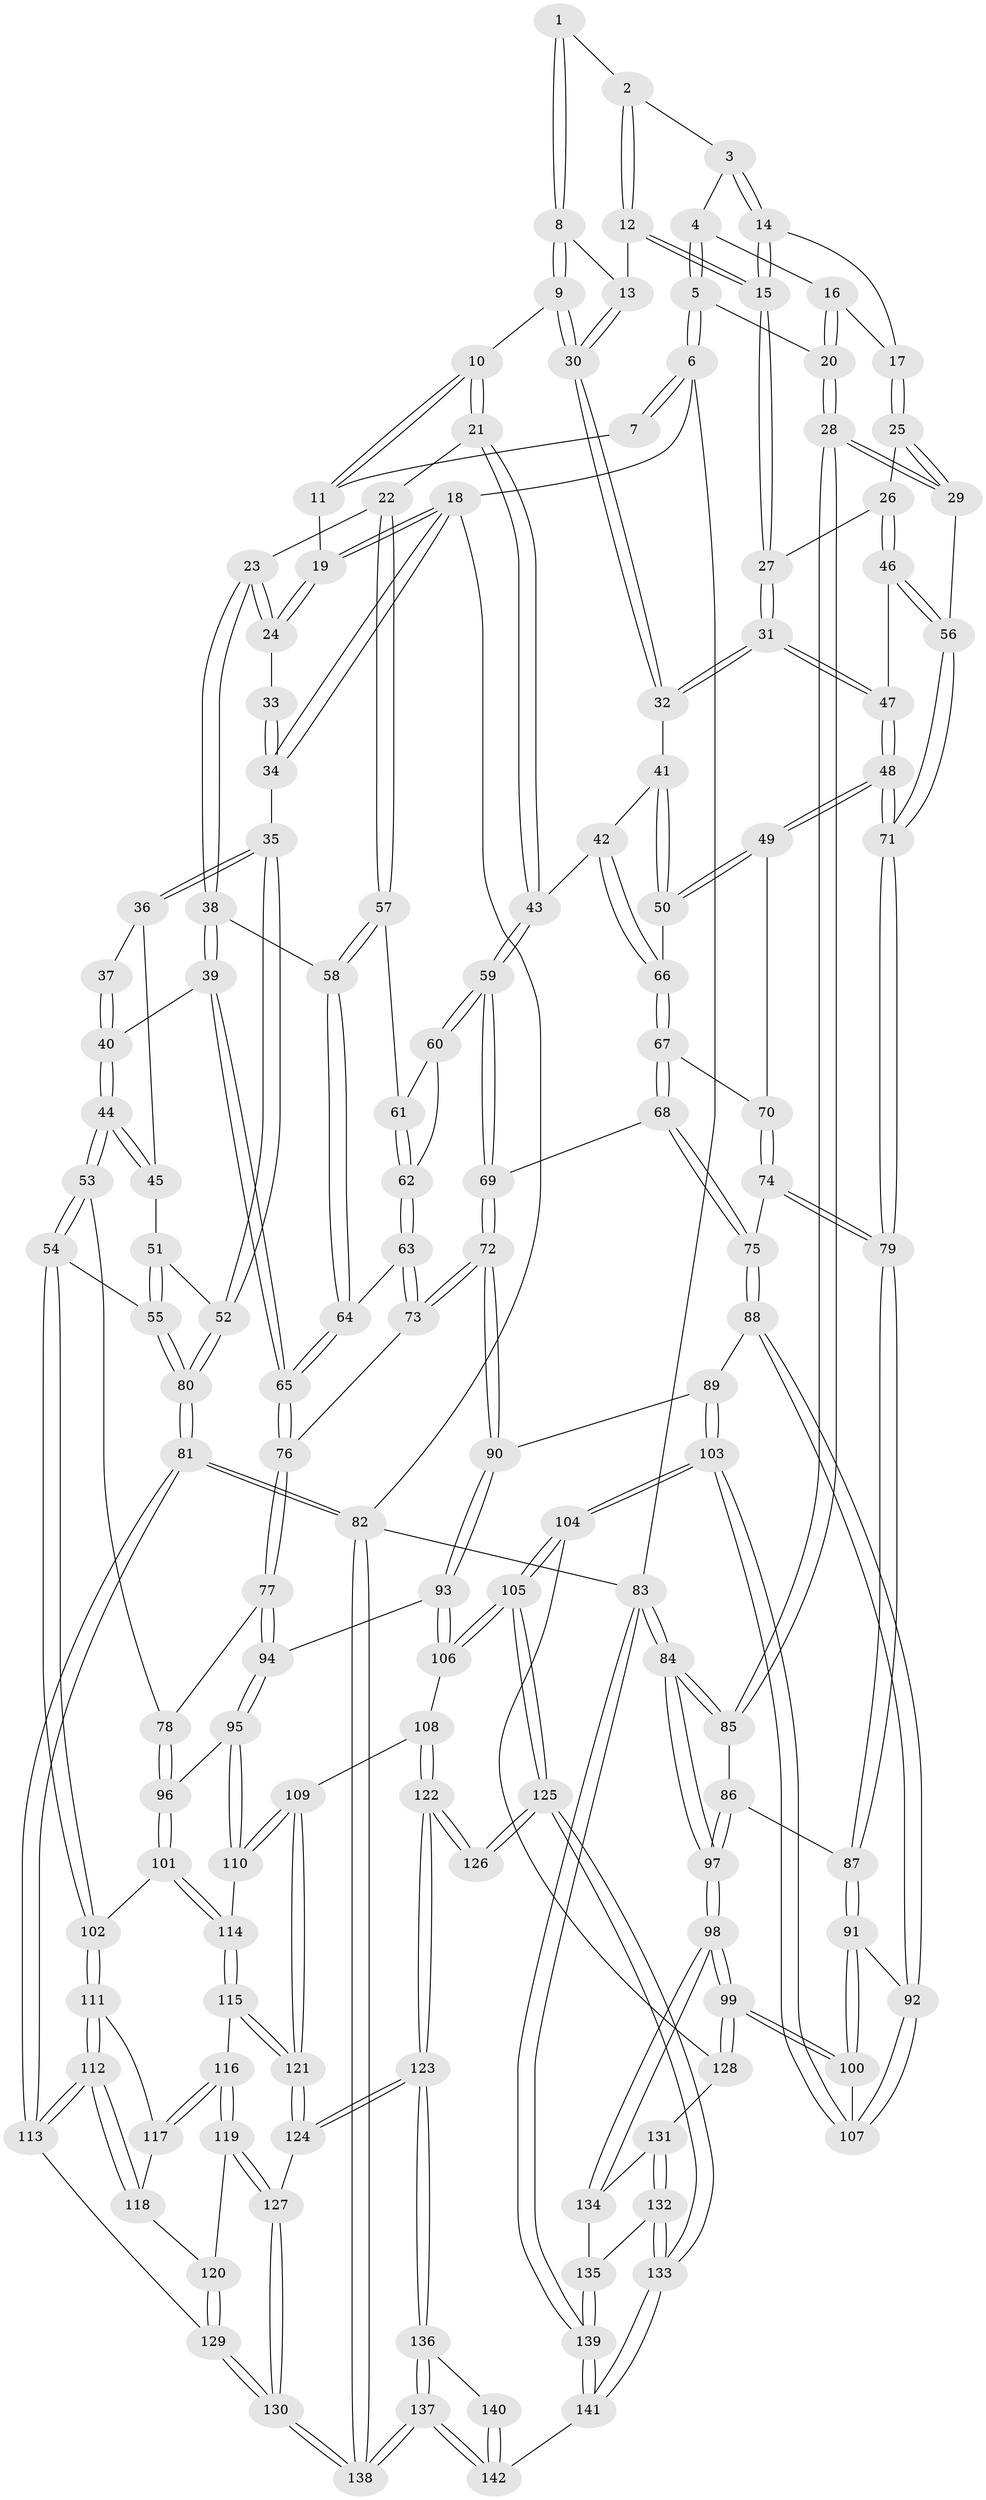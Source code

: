 // Generated by graph-tools (version 1.1) at 2025/11/02/27/25 16:11:54]
// undirected, 142 vertices, 352 edges
graph export_dot {
graph [start="1"]
  node [color=gray90,style=filled];
  1 [pos="+0.7809347129568032+0"];
  2 [pos="+0.9117848950830647+0.052603215920633925"];
  3 [pos="+0.9457502336985586+0.061776800139365165"];
  4 [pos="+0.963229910573025+0.056162125345786525"];
  5 [pos="+1+0"];
  6 [pos="+1+0"];
  7 [pos="+0.7453356381316145+0"];
  8 [pos="+0.7751355404475607+0"];
  9 [pos="+0.6666453179904154+0.13968062461218328"];
  10 [pos="+0.6180330694284663+0.13521225435665876"];
  11 [pos="+0.45556755259661175+0"];
  12 [pos="+0.8312935102567508+0.132148461386793"];
  13 [pos="+0.8218307946145583+0.12884540605657777"];
  14 [pos="+0.9227716557434444+0.1275018046462111"];
  15 [pos="+0.8712338198447522+0.16323403379115012"];
  16 [pos="+0.9645707270325029+0.14561247844606465"];
  17 [pos="+0.9577815064686552+0.1480874065702242"];
  18 [pos="+0+0"];
  19 [pos="+0.35106121780611343+0"];
  20 [pos="+1+0.05739989547567203"];
  21 [pos="+0.5556956415663996+0.22078741369993343"];
  22 [pos="+0.5309027284609972+0.22449735356789338"];
  23 [pos="+0.343693024071632+0.14487598973210378"];
  24 [pos="+0.3241132282220298+0.01608597635631736"];
  25 [pos="+0.9528240446742746+0.23408186040267256"];
  26 [pos="+0.887151325652871+0.20876664777958256"];
  27 [pos="+0.8854634421894046+0.2071185692460065"];
  28 [pos="+1+0.36113812156928793"];
  29 [pos="+1+0.323025137543659"];
  30 [pos="+0.7309805427345365+0.18953958518318445"];
  31 [pos="+0.7935994395520838+0.24679246693504703"];
  32 [pos="+0.7336460531432448+0.20422009574383743"];
  33 [pos="+0.13351647430440927+0.1319874350449782"];
  34 [pos="+0+0"];
  35 [pos="+0+0"];
  36 [pos="+0.07681338217252248+0.2114843879311794"];
  37 [pos="+0.11974457359471621+0.17717587312611863"];
  38 [pos="+0.32249537002961765+0.20460634399305103"];
  39 [pos="+0.28007989213697376+0.2802874358451635"];
  40 [pos="+0.261952826637315+0.2902479220555359"];
  41 [pos="+0.722733444014231+0.2259156935143751"];
  42 [pos="+0.6303718540191049+0.30514586670098165"];
  43 [pos="+0.6210999777588152+0.3027816826999753"];
  44 [pos="+0.20416565512485144+0.34197809883750035"];
  45 [pos="+0.0808074961115775+0.24330433015024458"];
  46 [pos="+0.8535527388194494+0.31439452297013387"];
  47 [pos="+0.8163893971983149+0.33050943551212125"];
  48 [pos="+0.792224842087792+0.3706332851320001"];
  49 [pos="+0.788247493722063+0.3687095989630875"];
  50 [pos="+0.7412687415301408+0.33753530418509453"];
  51 [pos="+0.05991284401890349+0.2644467317854629"];
  52 [pos="+0+0.18773426932535486"];
  53 [pos="+0.12876218511172996+0.4826055582794755"];
  54 [pos="+0.04999389440568349+0.5064327601856856"];
  55 [pos="+0+0.48631378788837043"];
  56 [pos="+1+0.3309720851978466"];
  57 [pos="+0.49304177756933315+0.31010496083762357"];
  58 [pos="+0.46424580428710716+0.32248259851095534"];
  59 [pos="+0.5627516582841317+0.371470840059566"];
  60 [pos="+0.539534442069162+0.36356122640614114"];
  61 [pos="+0.4959875602542701+0.31414192009862724"];
  62 [pos="+0.4885393373437821+0.390859093463485"];
  63 [pos="+0.4770121743314717+0.39948109390568487"];
  64 [pos="+0.4444512986213991+0.353223208662896"];
  65 [pos="+0.36535383163695273+0.3719523606299759"];
  66 [pos="+0.653052100268728+0.32800305210757114"];
  67 [pos="+0.6543489284931931+0.3428704955727865"];
  68 [pos="+0.5859837588966383+0.4561791781327104"];
  69 [pos="+0.5784299119941945+0.45495260801111975"];
  70 [pos="+0.670521363949567+0.39283529842757586"];
  71 [pos="+0.8048238643523286+0.42906276503275176"];
  72 [pos="+0.4952645255565906+0.5010650315947013"];
  73 [pos="+0.4718984297798756+0.48517830470930495"];
  74 [pos="+0.6657427060553512+0.46792755879542464"];
  75 [pos="+0.6465147036581523+0.4757496716689906"];
  76 [pos="+0.3848622057059566+0.46998231702820814"];
  77 [pos="+0.30204039400289423+0.53232600203358"];
  78 [pos="+0.20711096894354922+0.5212058622455651"];
  79 [pos="+0.8025596512745327+0.4740209695652858"];
  80 [pos="+0+0.48130377400553526"];
  81 [pos="+0+0.9077648131918555"];
  82 [pos="+0+1"];
  83 [pos="+1+1"];
  84 [pos="+1+1"];
  85 [pos="+1+0.432078015669098"];
  86 [pos="+0.8477220821033152+0.5309946038799248"];
  87 [pos="+0.836676890544513+0.5291453903474218"];
  88 [pos="+0.643244122538902+0.563394719116488"];
  89 [pos="+0.5446853332944261+0.5974422264809869"];
  90 [pos="+0.5036583332706404+0.573269285062108"];
  91 [pos="+0.8041811215111483+0.5727585295916596"];
  92 [pos="+0.6945452498463716+0.6156051822665728"];
  93 [pos="+0.45693403887663137+0.6173961010423793"];
  94 [pos="+0.34361905262013637+0.5959545802604546"];
  95 [pos="+0.3300895693958793+0.6955028386878375"];
  96 [pos="+0.24211087388964753+0.6799380112005241"];
  97 [pos="+1+0.9564787860490843"];
  98 [pos="+1+0.9413072403417057"];
  99 [pos="+0.9441860307057031+0.8613394252686867"];
  100 [pos="+0.8071117127246308+0.6872455501721813"];
  101 [pos="+0.20458471005562373+0.721677118009321"];
  102 [pos="+0.0935476280582122+0.6787982679446198"];
  103 [pos="+0.6266015933001275+0.7649517610482194"];
  104 [pos="+0.6240723712058037+0.774107500134133"];
  105 [pos="+0.5881201110019173+0.791745016445202"];
  106 [pos="+0.44478141759673934+0.7401289799307811"];
  107 [pos="+0.6395982233584022+0.7487061406412376"];
  108 [pos="+0.387636188409519+0.7590998419549247"];
  109 [pos="+0.36503160745257807+0.7463319322134572"];
  110 [pos="+0.35562856073916144+0.7384269912399735"];
  111 [pos="+0.08268612207925836+0.7138405081598377"];
  112 [pos="+0+0.829577323528818"];
  113 [pos="+0+0.847504201993035"];
  114 [pos="+0.21641240941406392+0.7729244721028427"];
  115 [pos="+0.2101230992047327+0.7985753977865324"];
  116 [pos="+0.14341772551220217+0.7969686913720709"];
  117 [pos="+0.1303881938666855+0.7901224893111746"];
  118 [pos="+0.10363259618262628+0.811035861961728"];
  119 [pos="+0.12174394029938343+0.8731062125816849"];
  120 [pos="+0.10883105104197159+0.8749999526557991"];
  121 [pos="+0.22906873444686482+0.8470593650328377"];
  122 [pos="+0.37005826022830485+0.8676600170506668"];
  123 [pos="+0.3218478327905239+0.9273055546285751"];
  124 [pos="+0.23390709920132133+0.8789800988790315"];
  125 [pos="+0.5411029513401306+0.894447590850179"];
  126 [pos="+0.5223665393960499+0.8972859632913619"];
  127 [pos="+0.20098794222569166+0.8952688515272903"];
  128 [pos="+0.6545021977224494+0.7957069256538415"];
  129 [pos="+0.06647634221630422+0.8911291446622226"];
  130 [pos="+0.1276760413205724+1"];
  131 [pos="+0.6771123073943632+0.8719576132330227"];
  132 [pos="+0.6712592629004424+0.9602180669633766"];
  133 [pos="+0.5872188063617684+1"];
  134 [pos="+0.7349570849193267+0.9264312176034694"];
  135 [pos="+0.7076863420314774+0.9575731198404691"];
  136 [pos="+0.3256365036144706+0.9456012204156422"];
  137 [pos="+0.30441667002367584+1"];
  138 [pos="+0.09895832306611511+1"];
  139 [pos="+1+1"];
  140 [pos="+0.4453288333388796+0.9551277553007448"];
  141 [pos="+0.5793201195949124+1"];
  142 [pos="+0.518199226132025+1"];
  1 -- 2;
  1 -- 8;
  1 -- 8;
  2 -- 3;
  2 -- 12;
  2 -- 12;
  3 -- 4;
  3 -- 14;
  3 -- 14;
  4 -- 5;
  4 -- 5;
  4 -- 16;
  5 -- 6;
  5 -- 6;
  5 -- 20;
  6 -- 7;
  6 -- 7;
  6 -- 18;
  6 -- 83;
  7 -- 11;
  8 -- 9;
  8 -- 9;
  8 -- 13;
  9 -- 10;
  9 -- 30;
  9 -- 30;
  10 -- 11;
  10 -- 11;
  10 -- 21;
  10 -- 21;
  11 -- 19;
  12 -- 13;
  12 -- 15;
  12 -- 15;
  13 -- 30;
  13 -- 30;
  14 -- 15;
  14 -- 15;
  14 -- 17;
  15 -- 27;
  15 -- 27;
  16 -- 17;
  16 -- 20;
  16 -- 20;
  17 -- 25;
  17 -- 25;
  18 -- 19;
  18 -- 19;
  18 -- 34;
  18 -- 34;
  18 -- 82;
  19 -- 24;
  19 -- 24;
  20 -- 28;
  20 -- 28;
  21 -- 22;
  21 -- 43;
  21 -- 43;
  22 -- 23;
  22 -- 57;
  22 -- 57;
  23 -- 24;
  23 -- 24;
  23 -- 38;
  23 -- 38;
  24 -- 33;
  25 -- 26;
  25 -- 29;
  25 -- 29;
  26 -- 27;
  26 -- 46;
  26 -- 46;
  27 -- 31;
  27 -- 31;
  28 -- 29;
  28 -- 29;
  28 -- 85;
  28 -- 85;
  29 -- 56;
  30 -- 32;
  30 -- 32;
  31 -- 32;
  31 -- 32;
  31 -- 47;
  31 -- 47;
  32 -- 41;
  33 -- 34;
  33 -- 34;
  34 -- 35;
  35 -- 36;
  35 -- 36;
  35 -- 52;
  35 -- 52;
  36 -- 37;
  36 -- 45;
  37 -- 40;
  37 -- 40;
  38 -- 39;
  38 -- 39;
  38 -- 58;
  39 -- 40;
  39 -- 65;
  39 -- 65;
  40 -- 44;
  40 -- 44;
  41 -- 42;
  41 -- 50;
  41 -- 50;
  42 -- 43;
  42 -- 66;
  42 -- 66;
  43 -- 59;
  43 -- 59;
  44 -- 45;
  44 -- 45;
  44 -- 53;
  44 -- 53;
  45 -- 51;
  46 -- 47;
  46 -- 56;
  46 -- 56;
  47 -- 48;
  47 -- 48;
  48 -- 49;
  48 -- 49;
  48 -- 71;
  48 -- 71;
  49 -- 50;
  49 -- 50;
  49 -- 70;
  50 -- 66;
  51 -- 52;
  51 -- 55;
  51 -- 55;
  52 -- 80;
  52 -- 80;
  53 -- 54;
  53 -- 54;
  53 -- 78;
  54 -- 55;
  54 -- 102;
  54 -- 102;
  55 -- 80;
  55 -- 80;
  56 -- 71;
  56 -- 71;
  57 -- 58;
  57 -- 58;
  57 -- 61;
  58 -- 64;
  58 -- 64;
  59 -- 60;
  59 -- 60;
  59 -- 69;
  59 -- 69;
  60 -- 61;
  60 -- 62;
  61 -- 62;
  61 -- 62;
  62 -- 63;
  62 -- 63;
  63 -- 64;
  63 -- 73;
  63 -- 73;
  64 -- 65;
  64 -- 65;
  65 -- 76;
  65 -- 76;
  66 -- 67;
  66 -- 67;
  67 -- 68;
  67 -- 68;
  67 -- 70;
  68 -- 69;
  68 -- 75;
  68 -- 75;
  69 -- 72;
  69 -- 72;
  70 -- 74;
  70 -- 74;
  71 -- 79;
  71 -- 79;
  72 -- 73;
  72 -- 73;
  72 -- 90;
  72 -- 90;
  73 -- 76;
  74 -- 75;
  74 -- 79;
  74 -- 79;
  75 -- 88;
  75 -- 88;
  76 -- 77;
  76 -- 77;
  77 -- 78;
  77 -- 94;
  77 -- 94;
  78 -- 96;
  78 -- 96;
  79 -- 87;
  79 -- 87;
  80 -- 81;
  80 -- 81;
  81 -- 82;
  81 -- 82;
  81 -- 113;
  81 -- 113;
  82 -- 138;
  82 -- 138;
  82 -- 83;
  83 -- 84;
  83 -- 84;
  83 -- 139;
  83 -- 139;
  84 -- 85;
  84 -- 85;
  84 -- 97;
  84 -- 97;
  85 -- 86;
  86 -- 87;
  86 -- 97;
  86 -- 97;
  87 -- 91;
  87 -- 91;
  88 -- 89;
  88 -- 92;
  88 -- 92;
  89 -- 90;
  89 -- 103;
  89 -- 103;
  90 -- 93;
  90 -- 93;
  91 -- 92;
  91 -- 100;
  91 -- 100;
  92 -- 107;
  92 -- 107;
  93 -- 94;
  93 -- 106;
  93 -- 106;
  94 -- 95;
  94 -- 95;
  95 -- 96;
  95 -- 110;
  95 -- 110;
  96 -- 101;
  96 -- 101;
  97 -- 98;
  97 -- 98;
  98 -- 99;
  98 -- 99;
  98 -- 134;
  98 -- 134;
  99 -- 100;
  99 -- 100;
  99 -- 128;
  99 -- 128;
  100 -- 107;
  101 -- 102;
  101 -- 114;
  101 -- 114;
  102 -- 111;
  102 -- 111;
  103 -- 104;
  103 -- 104;
  103 -- 107;
  103 -- 107;
  104 -- 105;
  104 -- 105;
  104 -- 128;
  105 -- 106;
  105 -- 106;
  105 -- 125;
  105 -- 125;
  106 -- 108;
  108 -- 109;
  108 -- 122;
  108 -- 122;
  109 -- 110;
  109 -- 110;
  109 -- 121;
  109 -- 121;
  110 -- 114;
  111 -- 112;
  111 -- 112;
  111 -- 117;
  112 -- 113;
  112 -- 113;
  112 -- 118;
  112 -- 118;
  113 -- 129;
  114 -- 115;
  114 -- 115;
  115 -- 116;
  115 -- 121;
  115 -- 121;
  116 -- 117;
  116 -- 117;
  116 -- 119;
  116 -- 119;
  117 -- 118;
  118 -- 120;
  119 -- 120;
  119 -- 127;
  119 -- 127;
  120 -- 129;
  120 -- 129;
  121 -- 124;
  121 -- 124;
  122 -- 123;
  122 -- 123;
  122 -- 126;
  122 -- 126;
  123 -- 124;
  123 -- 124;
  123 -- 136;
  123 -- 136;
  124 -- 127;
  125 -- 126;
  125 -- 126;
  125 -- 133;
  125 -- 133;
  127 -- 130;
  127 -- 130;
  128 -- 131;
  129 -- 130;
  129 -- 130;
  130 -- 138;
  130 -- 138;
  131 -- 132;
  131 -- 132;
  131 -- 134;
  132 -- 133;
  132 -- 133;
  132 -- 135;
  133 -- 141;
  133 -- 141;
  134 -- 135;
  135 -- 139;
  135 -- 139;
  136 -- 137;
  136 -- 137;
  136 -- 140;
  137 -- 138;
  137 -- 138;
  137 -- 142;
  137 -- 142;
  139 -- 141;
  139 -- 141;
  140 -- 142;
  140 -- 142;
  141 -- 142;
}

